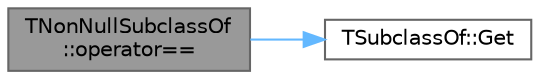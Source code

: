 digraph "TNonNullSubclassOf::operator=="
{
 // INTERACTIVE_SVG=YES
 // LATEX_PDF_SIZE
  bgcolor="transparent";
  edge [fontname=Helvetica,fontsize=10,labelfontname=Helvetica,labelfontsize=10];
  node [fontname=Helvetica,fontsize=10,shape=box,height=0.2,width=0.4];
  rankdir="LR";
  Node1 [id="Node000001",label="TNonNullSubclassOf\l::operator==",height=0.2,width=0.4,color="gray40", fillcolor="grey60", style="filled", fontcolor="black",tooltip=" "];
  Node1 -> Node2 [id="edge1_Node000001_Node000002",color="steelblue1",style="solid",tooltip=" "];
  Node2 [id="Node000002",label="TSubclassOf::Get",height=0.2,width=0.4,color="grey40", fillcolor="white", style="filled",URL="$dd/d22/classTSubclassOf.html#a76e4c71d082421f05ca2549cc9db4323",tooltip="Dereference back into a UClass*, does runtime type checking."];
}
